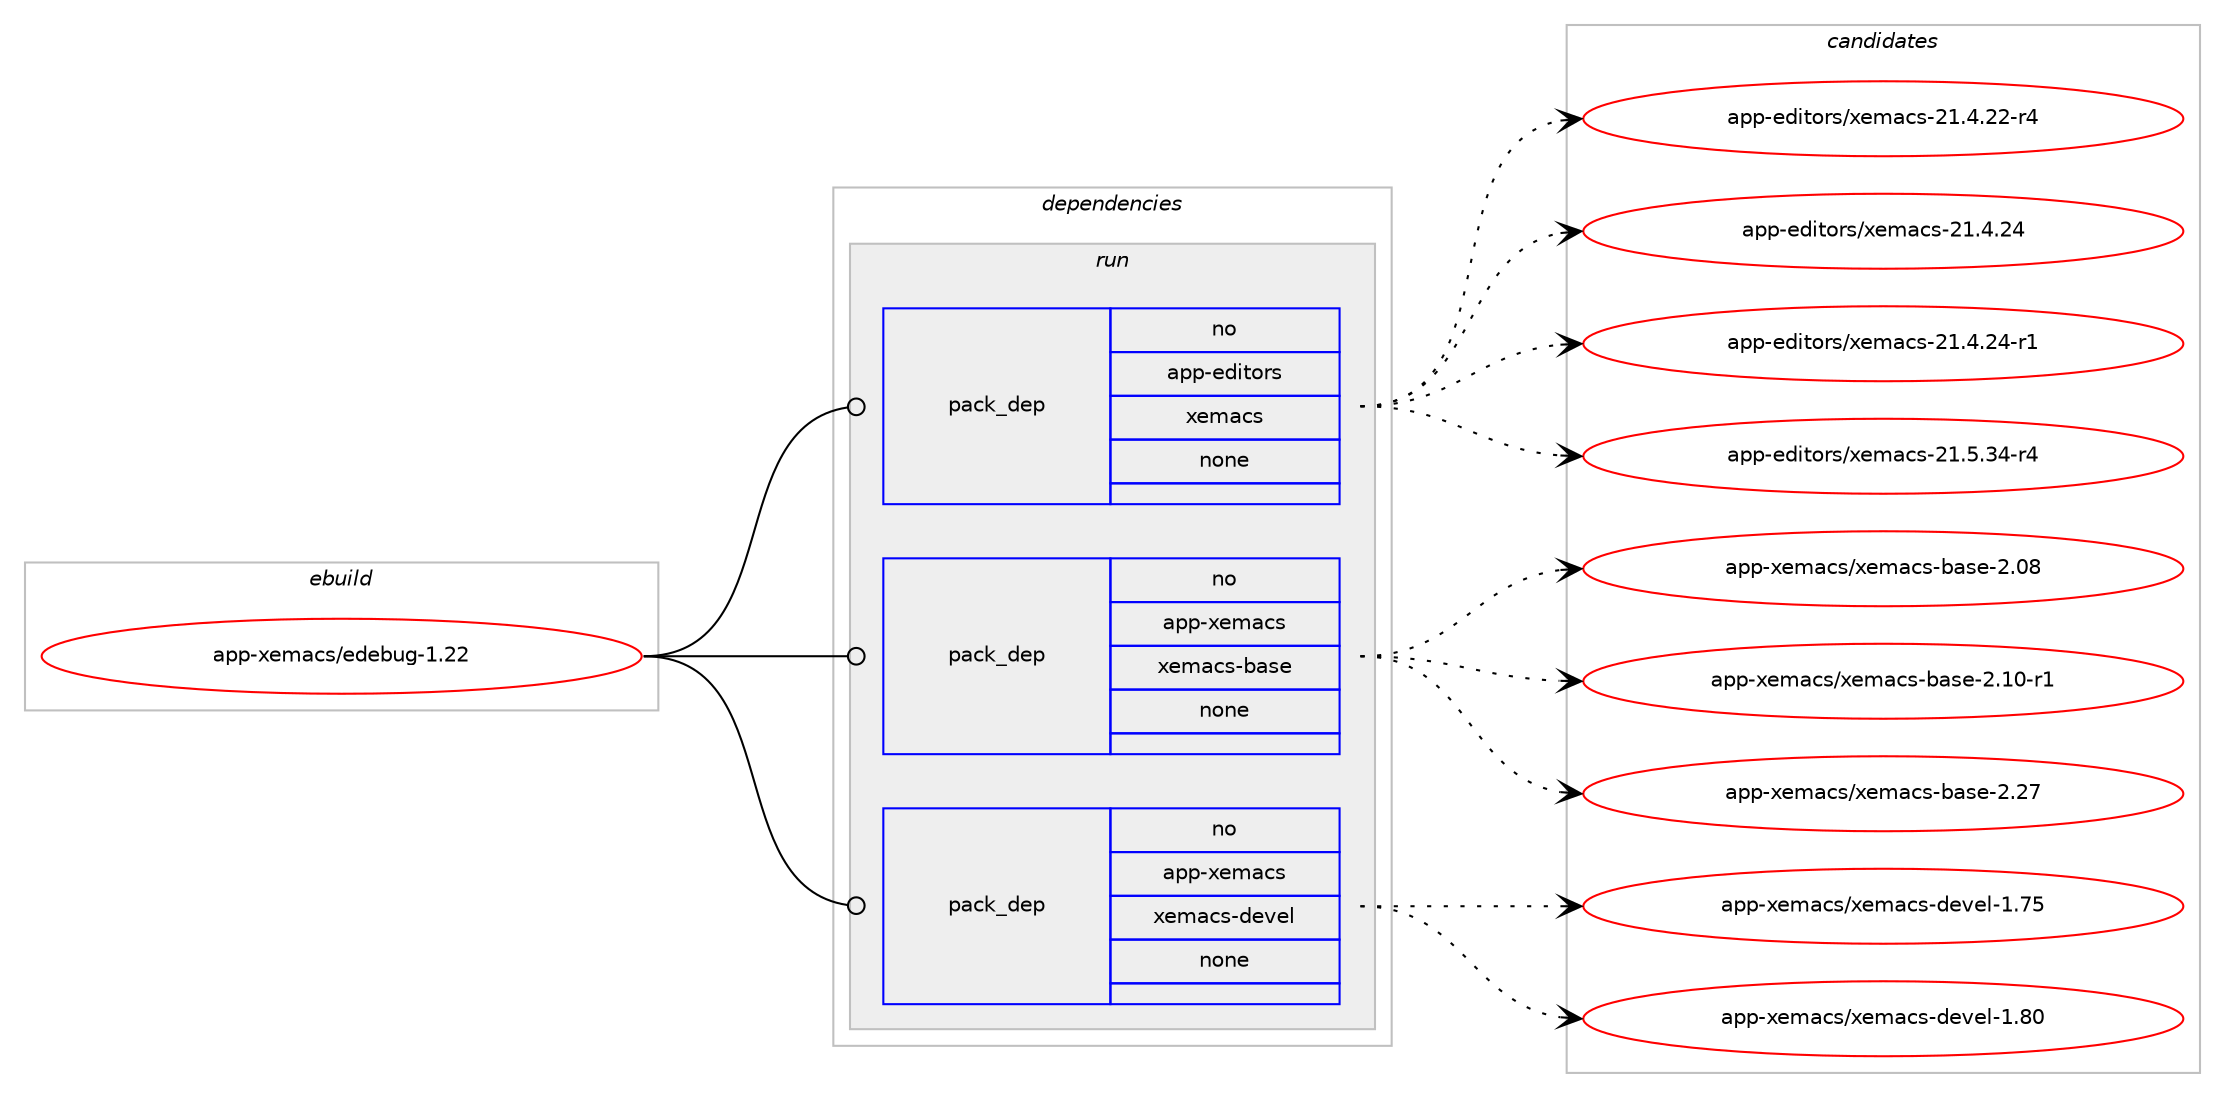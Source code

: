 digraph prolog {

# *************
# Graph options
# *************

newrank=true;
concentrate=true;
compound=true;
graph [rankdir=LR,fontname=Helvetica,fontsize=10,ranksep=1.5];#, ranksep=2.5, nodesep=0.2];
edge  [arrowhead=vee];
node  [fontname=Helvetica,fontsize=10];

# **********
# The ebuild
# **********

subgraph cluster_leftcol {
color=gray;
rank=same;
label=<<i>ebuild</i>>;
id [label="app-xemacs/edebug-1.22", color=red, width=4, href="../app-xemacs/edebug-1.22.svg"];
}

# ****************
# The dependencies
# ****************

subgraph cluster_midcol {
color=gray;
label=<<i>dependencies</i>>;
subgraph cluster_compile {
fillcolor="#eeeeee";
style=filled;
label=<<i>compile</i>>;
}
subgraph cluster_compileandrun {
fillcolor="#eeeeee";
style=filled;
label=<<i>compile and run</i>>;
}
subgraph cluster_run {
fillcolor="#eeeeee";
style=filled;
label=<<i>run</i>>;
subgraph pack46798 {
dependency63968 [label=<<TABLE BORDER="0" CELLBORDER="1" CELLSPACING="0" CELLPADDING="4" WIDTH="220"><TR><TD ROWSPAN="6" CELLPADDING="30">pack_dep</TD></TR><TR><TD WIDTH="110">no</TD></TR><TR><TD>app-editors</TD></TR><TR><TD>xemacs</TD></TR><TR><TD>none</TD></TR><TR><TD></TD></TR></TABLE>>, shape=none, color=blue];
}
id:e -> dependency63968:w [weight=20,style="solid",arrowhead="odot"];
subgraph pack46799 {
dependency63969 [label=<<TABLE BORDER="0" CELLBORDER="1" CELLSPACING="0" CELLPADDING="4" WIDTH="220"><TR><TD ROWSPAN="6" CELLPADDING="30">pack_dep</TD></TR><TR><TD WIDTH="110">no</TD></TR><TR><TD>app-xemacs</TD></TR><TR><TD>xemacs-base</TD></TR><TR><TD>none</TD></TR><TR><TD></TD></TR></TABLE>>, shape=none, color=blue];
}
id:e -> dependency63969:w [weight=20,style="solid",arrowhead="odot"];
subgraph pack46800 {
dependency63970 [label=<<TABLE BORDER="0" CELLBORDER="1" CELLSPACING="0" CELLPADDING="4" WIDTH="220"><TR><TD ROWSPAN="6" CELLPADDING="30">pack_dep</TD></TR><TR><TD WIDTH="110">no</TD></TR><TR><TD>app-xemacs</TD></TR><TR><TD>xemacs-devel</TD></TR><TR><TD>none</TD></TR><TR><TD></TD></TR></TABLE>>, shape=none, color=blue];
}
id:e -> dependency63970:w [weight=20,style="solid",arrowhead="odot"];
}
}

# **************
# The candidates
# **************

subgraph cluster_choices {
rank=same;
color=gray;
label=<<i>candidates</i>>;

subgraph choice46798 {
color=black;
nodesep=1;
choice971121124510110010511611111411547120101109979911545504946524650504511452 [label="app-editors/xemacs-21.4.22-r4", color=red, width=4,href="../app-editors/xemacs-21.4.22-r4.svg"];
choice97112112451011001051161111141154712010110997991154550494652465052 [label="app-editors/xemacs-21.4.24", color=red, width=4,href="../app-editors/xemacs-21.4.24.svg"];
choice971121124510110010511611111411547120101109979911545504946524650524511449 [label="app-editors/xemacs-21.4.24-r1", color=red, width=4,href="../app-editors/xemacs-21.4.24-r1.svg"];
choice971121124510110010511611111411547120101109979911545504946534651524511452 [label="app-editors/xemacs-21.5.34-r4", color=red, width=4,href="../app-editors/xemacs-21.5.34-r4.svg"];
dependency63968:e -> choice971121124510110010511611111411547120101109979911545504946524650504511452:w [style=dotted,weight="100"];
dependency63968:e -> choice97112112451011001051161111141154712010110997991154550494652465052:w [style=dotted,weight="100"];
dependency63968:e -> choice971121124510110010511611111411547120101109979911545504946524650524511449:w [style=dotted,weight="100"];
dependency63968:e -> choice971121124510110010511611111411547120101109979911545504946534651524511452:w [style=dotted,weight="100"];
}
subgraph choice46799 {
color=black;
nodesep=1;
choice971121124512010110997991154712010110997991154598971151014550464856 [label="app-xemacs/xemacs-base-2.08", color=red, width=4,href="../app-xemacs/xemacs-base-2.08.svg"];
choice9711211245120101109979911547120101109979911545989711510145504649484511449 [label="app-xemacs/xemacs-base-2.10-r1", color=red, width=4,href="../app-xemacs/xemacs-base-2.10-r1.svg"];
choice971121124512010110997991154712010110997991154598971151014550465055 [label="app-xemacs/xemacs-base-2.27", color=red, width=4,href="../app-xemacs/xemacs-base-2.27.svg"];
dependency63969:e -> choice971121124512010110997991154712010110997991154598971151014550464856:w [style=dotted,weight="100"];
dependency63969:e -> choice9711211245120101109979911547120101109979911545989711510145504649484511449:w [style=dotted,weight="100"];
dependency63969:e -> choice971121124512010110997991154712010110997991154598971151014550465055:w [style=dotted,weight="100"];
}
subgraph choice46800 {
color=black;
nodesep=1;
choice97112112451201011099799115471201011099799115451001011181011084549465553 [label="app-xemacs/xemacs-devel-1.75", color=red, width=4,href="../app-xemacs/xemacs-devel-1.75.svg"];
choice97112112451201011099799115471201011099799115451001011181011084549465648 [label="app-xemacs/xemacs-devel-1.80", color=red, width=4,href="../app-xemacs/xemacs-devel-1.80.svg"];
dependency63970:e -> choice97112112451201011099799115471201011099799115451001011181011084549465553:w [style=dotted,weight="100"];
dependency63970:e -> choice97112112451201011099799115471201011099799115451001011181011084549465648:w [style=dotted,weight="100"];
}
}

}
